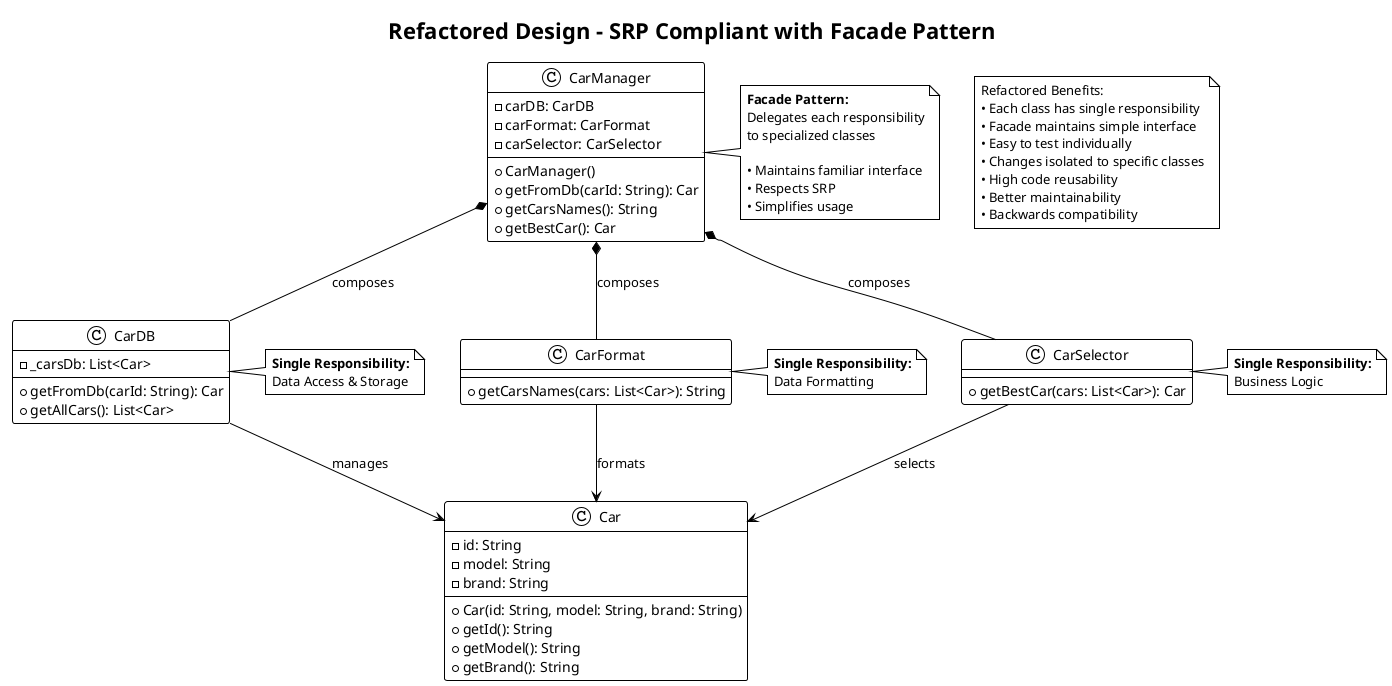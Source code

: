 @startuml CarManager_Refactored
!theme plain

title Refactored Design - SRP Compliant with Facade Pattern

class Car {
    - id: String
    - model: String
    - brand: String
    + Car(id: String, model: String, brand: String)
    + getId(): String
    + getModel(): String
    + getBrand(): String
}

class CarManager {
    - carDB: CarDB
    - carFormat: CarFormat
    - carSelector: CarSelector
    + CarManager()
    + getFromDb(carId: String): Car
    + getCarsNames(): String
    + getBestCar(): Car
}

class CarDB {
    - _carsDb: List<Car>
    + getFromDb(carId: String): Car
    + getAllCars(): List<Car>
}

class CarFormat {
    + getCarsNames(cars: List<Car>): String
}

class CarSelector {
    + getBestCar(cars: List<Car>): Car
}

note right of CarManager : **Facade Pattern:**\nDelegates each responsibility\nto specialized classes\n\n• Maintains familiar interface\n• Respects SRP\n• Simplifies usage

note right of CarDB : **Single Responsibility:**\nData Access & Storage

note right of CarFormat : **Single Responsibility:**\nData Formatting

note right of CarSelector : **Single Responsibility:**\nBusiness Logic

CarManager *-- CarDB : composes
CarManager *-- CarFormat : composes
CarManager *-- CarSelector : composes

CarDB --> Car : manages
CarFormat --> Car : formats
CarSelector --> Car : selects

note as Benefits
Refactored Benefits:
• Each class has single responsibility
• Facade maintains simple interface
• Easy to test individually
• Changes isolated to specific classes
• High code reusability
• Better maintainability
• Backwards compatibility
end note

@enduml